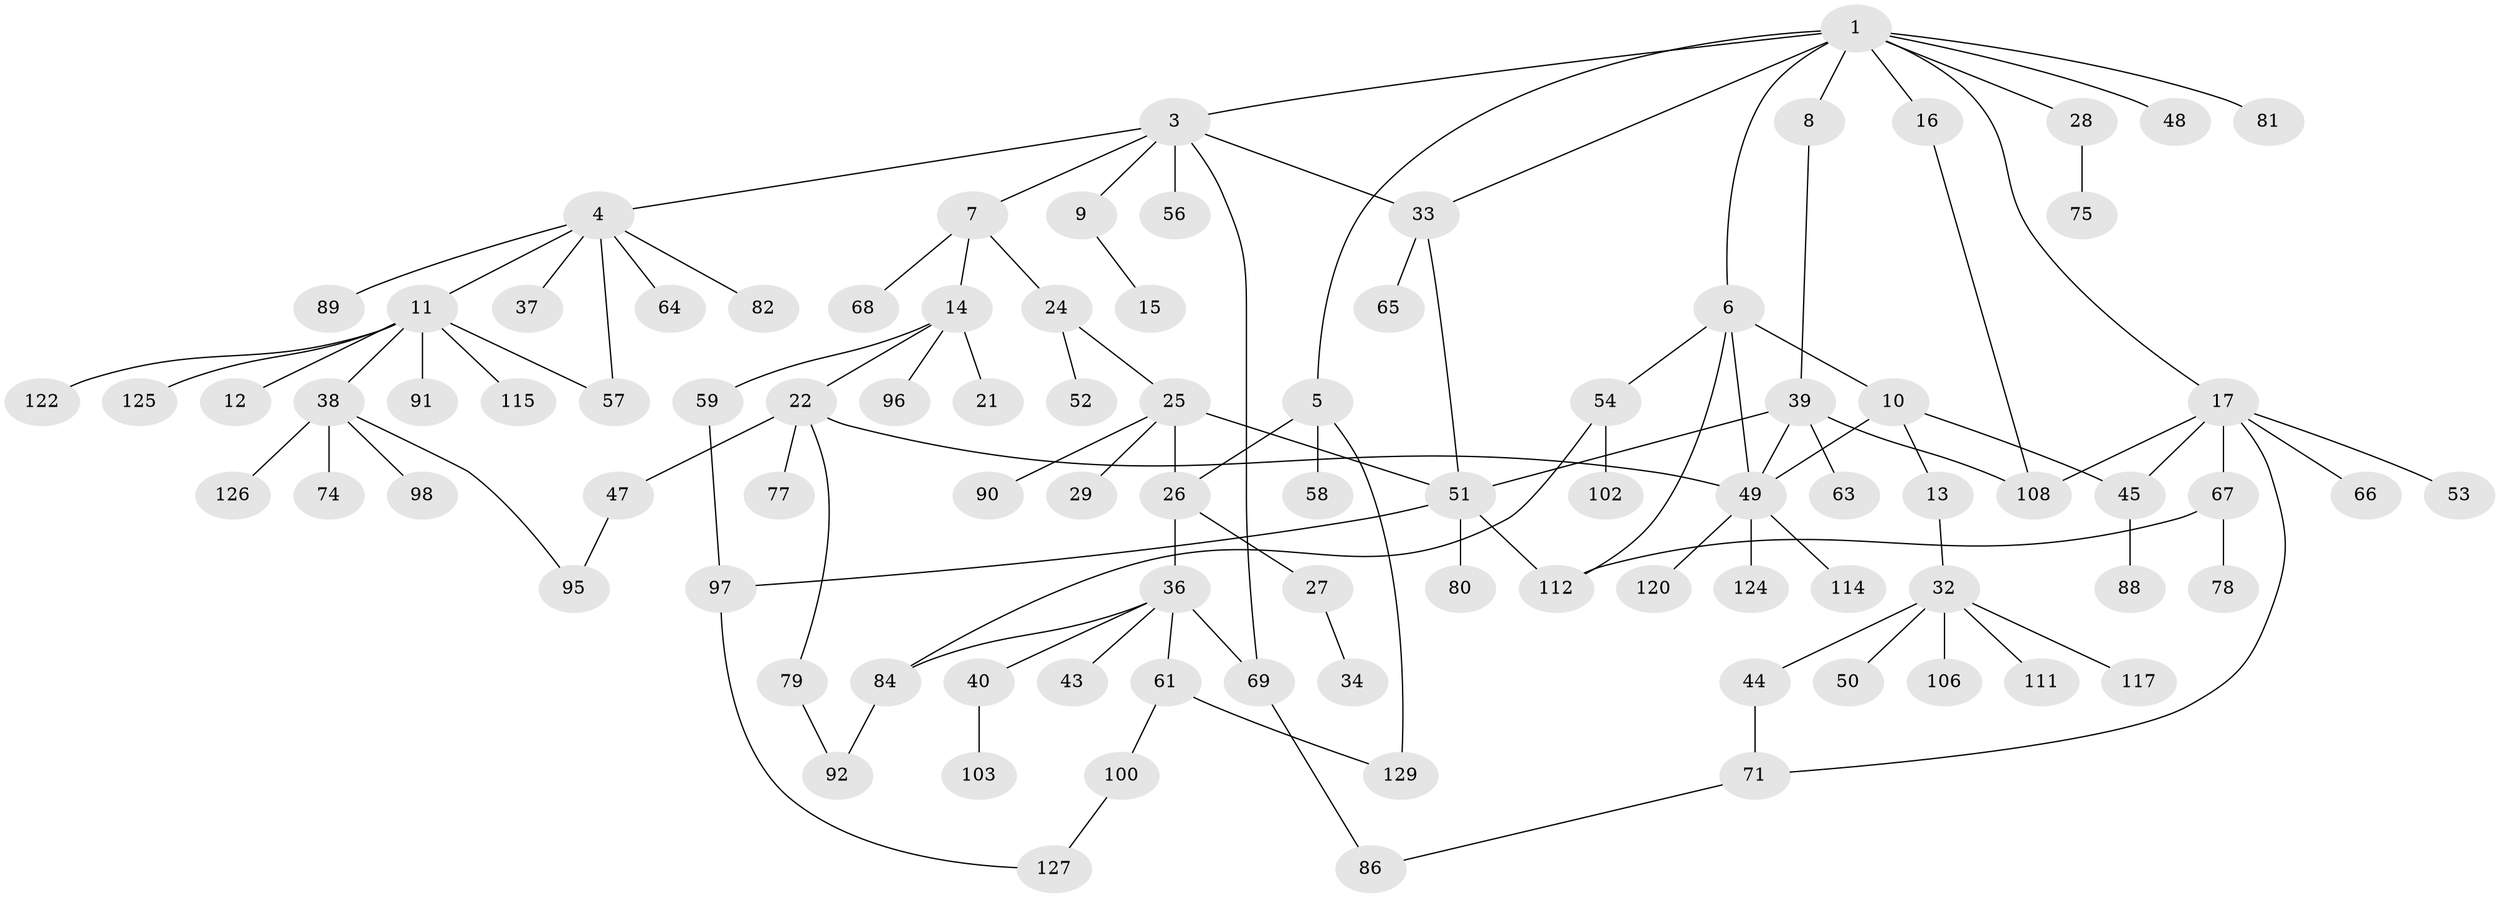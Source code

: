 // original degree distribution, {6: 0.046511627906976744, 5: 0.05426356589147287, 7: 0.007751937984496124, 3: 0.15503875968992248, 4: 0.08527131782945736, 2: 0.26356589147286824, 1: 0.3875968992248062}
// Generated by graph-tools (version 1.1) at 2025/10/02/27/25 16:10:52]
// undirected, 92 vertices, 113 edges
graph export_dot {
graph [start="1"]
  node [color=gray90,style=filled];
  1 [super="+2"];
  3 [super="+20"];
  4 [super="+18"];
  5 [super="+121"];
  6 [super="+93"];
  7;
  8;
  9 [super="+101"];
  10 [super="+104"];
  11 [super="+30"];
  12;
  13;
  14 [super="+35"];
  15;
  16 [super="+23"];
  17 [super="+19"];
  21 [super="+41"];
  22 [super="+46"];
  24 [super="+60"];
  25 [super="+99"];
  26;
  27 [super="+94"];
  28;
  29 [super="+31"];
  32 [super="+42"];
  33 [super="+55"];
  34;
  36 [super="+62"];
  37;
  38 [super="+73"];
  39 [super="+110"];
  40;
  43;
  44;
  45 [super="+70"];
  47;
  48 [super="+85"];
  49 [super="+119"];
  50;
  51 [super="+72"];
  52;
  53;
  54;
  56;
  57;
  58;
  59;
  61 [super="+113"];
  63 [super="+76"];
  64;
  65;
  66;
  67 [super="+116"];
  68;
  69;
  71 [super="+83"];
  74;
  75 [super="+87"];
  77;
  78;
  79 [super="+118"];
  80;
  81;
  82;
  84;
  86 [super="+105"];
  88;
  89;
  90;
  91;
  92;
  95 [super="+107"];
  96;
  97;
  98 [super="+109"];
  100;
  102;
  103;
  106;
  108 [super="+123"];
  111;
  112;
  114;
  115;
  117;
  120;
  122;
  124;
  125;
  126;
  127 [super="+128"];
  129;
  1 -- 3;
  1 -- 28;
  1 -- 33;
  1 -- 48;
  1 -- 81;
  1 -- 16;
  1 -- 17;
  1 -- 5;
  1 -- 6;
  1 -- 8;
  3 -- 4;
  3 -- 7;
  3 -- 9;
  3 -- 56;
  3 -- 33;
  3 -- 69;
  4 -- 11;
  4 -- 37;
  4 -- 57;
  4 -- 64;
  4 -- 82;
  4 -- 89;
  5 -- 58;
  5 -- 129;
  5 -- 26;
  6 -- 10;
  6 -- 54;
  6 -- 112;
  6 -- 49;
  7 -- 14;
  7 -- 24;
  7 -- 68;
  8 -- 39;
  9 -- 15;
  10 -- 13;
  10 -- 49;
  10 -- 45;
  11 -- 12;
  11 -- 38;
  11 -- 115;
  11 -- 91;
  11 -- 57;
  11 -- 122;
  11 -- 125;
  13 -- 32;
  14 -- 21;
  14 -- 22;
  14 -- 59;
  14 -- 96;
  16 -- 108;
  17 -- 45;
  17 -- 53;
  17 -- 66;
  17 -- 67;
  17 -- 71;
  17 -- 108;
  22 -- 49;
  22 -- 47;
  22 -- 77;
  22 -- 79;
  24 -- 25;
  24 -- 52;
  25 -- 26;
  25 -- 29;
  25 -- 90;
  25 -- 51;
  26 -- 27;
  26 -- 36;
  27 -- 34;
  28 -- 75;
  32 -- 50;
  32 -- 111;
  32 -- 117;
  32 -- 106;
  32 -- 44;
  33 -- 51;
  33 -- 65;
  36 -- 40;
  36 -- 43;
  36 -- 61;
  36 -- 84;
  36 -- 69;
  38 -- 74;
  38 -- 95;
  38 -- 98;
  38 -- 126;
  39 -- 63;
  39 -- 51;
  39 -- 108;
  39 -- 49;
  40 -- 103;
  44 -- 71;
  45 -- 88;
  47 -- 95;
  49 -- 114;
  49 -- 124;
  49 -- 120;
  51 -- 80;
  51 -- 112;
  51 -- 97;
  54 -- 84;
  54 -- 102;
  59 -- 97;
  61 -- 100;
  61 -- 129;
  67 -- 78;
  67 -- 112;
  69 -- 86;
  71 -- 86;
  79 -- 92;
  84 -- 92;
  97 -- 127;
  100 -- 127;
}

